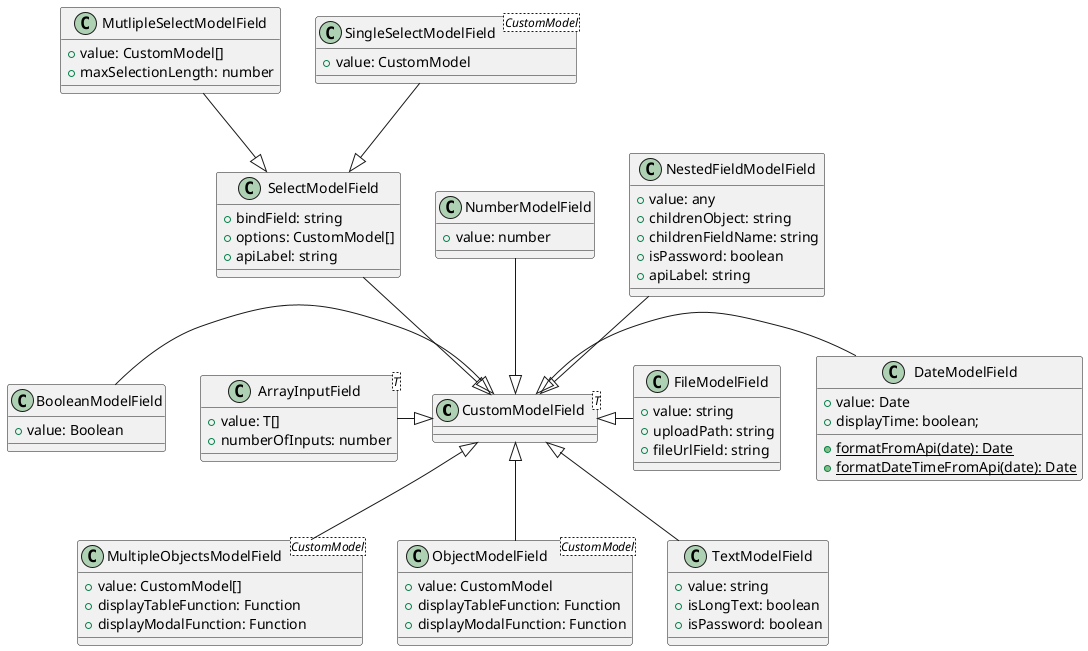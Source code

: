 @startuml customModelFields

class CustomModelField<T> {

}

class ArrayInputField<T> {
    + value: T[]
    + numberOfInputs: number
}

class BooleanModelField {
    + value: Boolean
}

class DateModelField {
    + value: Date
    + displayTime: boolean;
    
    + {static} formatFromApi(date): Date
    + {static} formatDateTimeFromApi(date): Date
}

class FileModelField {
    + value: string
    + uploadPath: string
    + fileUrlField: string
}

class MultipleObjectsModelField<CustomModel> {
    + value: CustomModel[]
    + displayTableFunction: Function
    + displayModalFunction: Function
}

class MutlipleSelectModelField {
    + value: CustomModel[]
    + maxSelectionLength: number
}

class NestedFieldModelField {
    + value: any
    + childrenObject: string
    + childrenFieldName: string
    + isPassword: boolean
    + apiLabel: string
}

class NumberModelField {
    + value: number
}

class ObjectModelField<CustomModel> {
    + value: CustomModel
    + displayTableFunction: Function
    + displayModalFunction: Function
}

class SelectModelField {
    + bindField: string
    + options: CustomModel[]
    + apiLabel: string
}

class SingleSelectModelField<CustomModel> {
    + value: CustomModel
}

class TextModelField {
    + value: string
    + isLongText: boolean
    + isPassword: boolean
}

CustomModelField <|-left- ArrayInputField
CustomModelField <|-left- BooleanModelField
CustomModelField <|-right- DateModelField
CustomModelField <|-right- FileModelField
CustomModelField <|-up- NestedFieldModelField
CustomModelField <|-up- NumberModelField
CustomModelField <|-down- ObjectModelField
CustomModelField <|-down- MultipleObjectsModelField
CustomModelField <|-up- SelectModelField
CustomModelField <|-down- TextModelField
SelectModelField <|-up- SingleSelectModelField
SelectModelField <|-up- MutlipleSelectModelField

@enduml